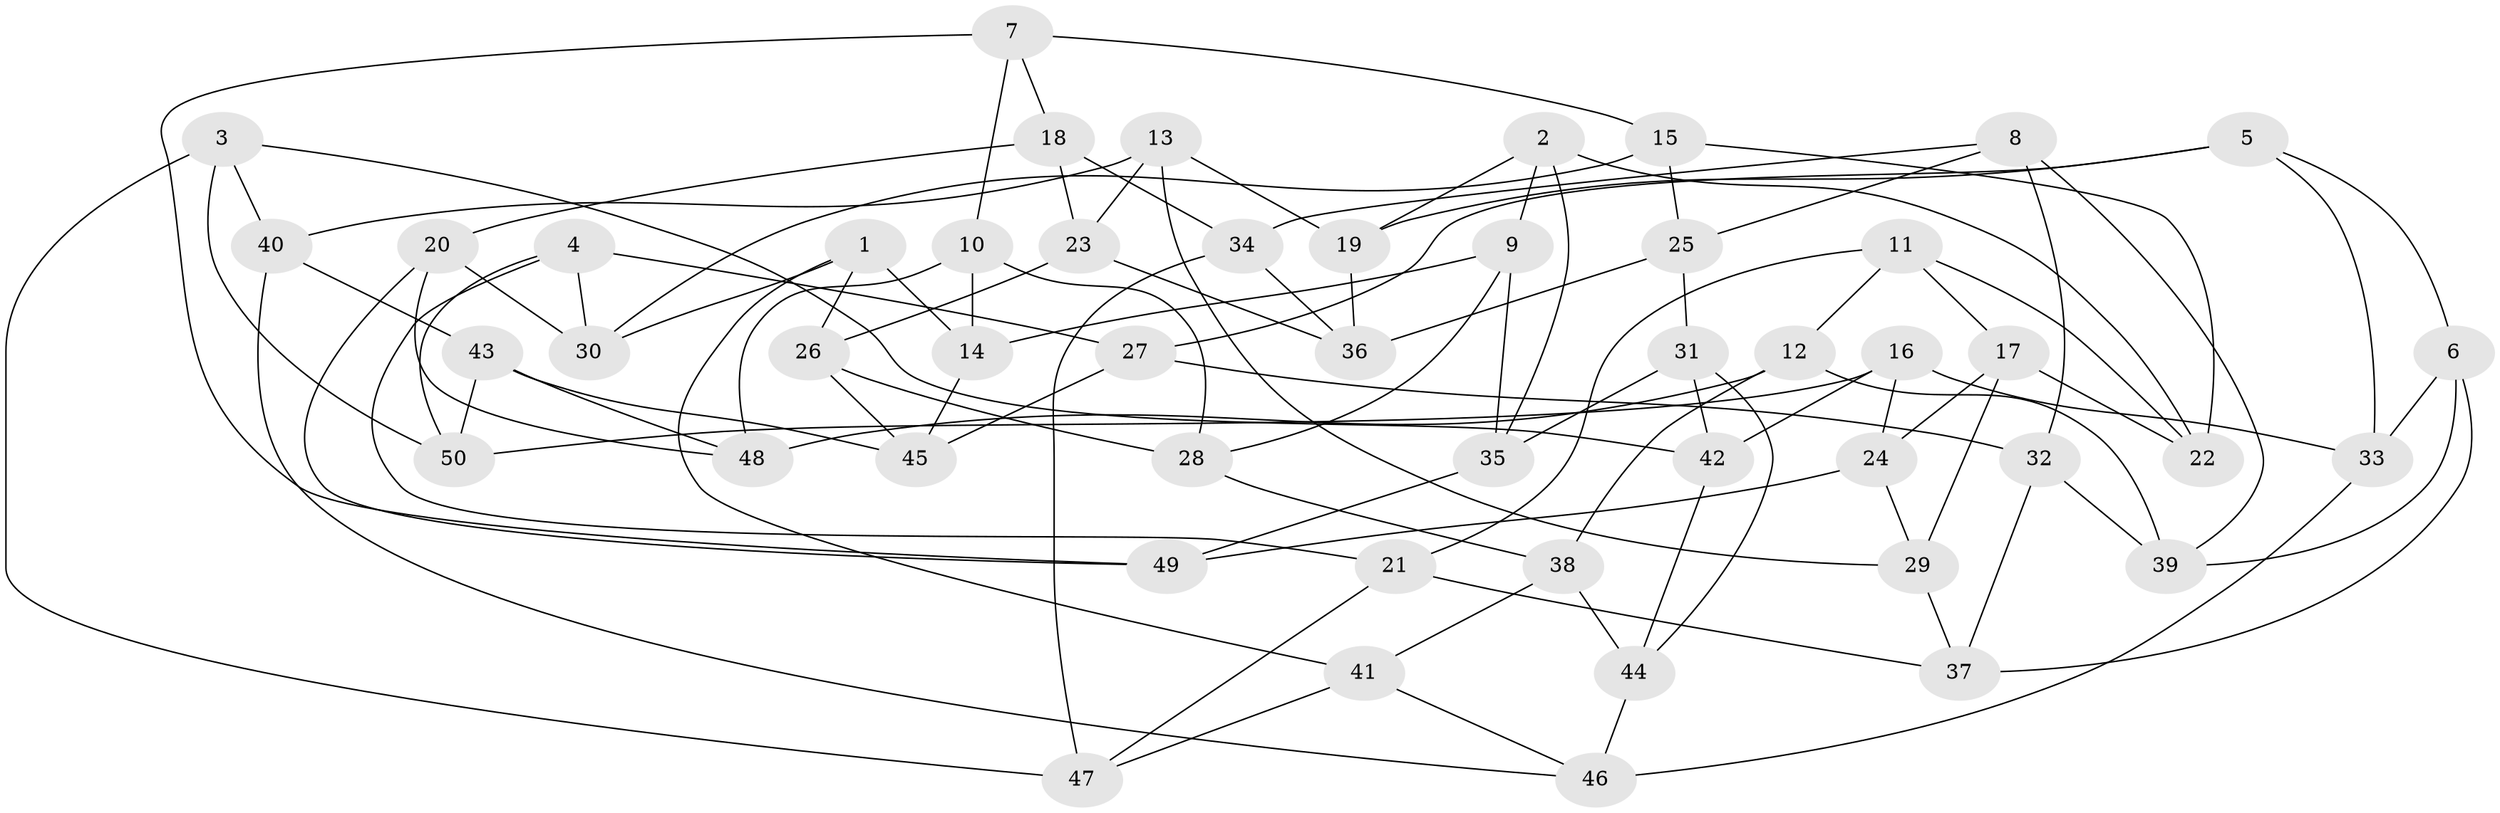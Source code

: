 // coarse degree distribution, {5: 0.2571428571428571, 4: 0.45714285714285713, 6: 0.14285714285714285, 3: 0.14285714285714285}
// Generated by graph-tools (version 1.1) at 2025/38/03/04/25 23:38:19]
// undirected, 50 vertices, 100 edges
graph export_dot {
  node [color=gray90,style=filled];
  1;
  2;
  3;
  4;
  5;
  6;
  7;
  8;
  9;
  10;
  11;
  12;
  13;
  14;
  15;
  16;
  17;
  18;
  19;
  20;
  21;
  22;
  23;
  24;
  25;
  26;
  27;
  28;
  29;
  30;
  31;
  32;
  33;
  34;
  35;
  36;
  37;
  38;
  39;
  40;
  41;
  42;
  43;
  44;
  45;
  46;
  47;
  48;
  49;
  50;
  1 -- 30;
  1 -- 41;
  1 -- 14;
  1 -- 26;
  2 -- 35;
  2 -- 22;
  2 -- 9;
  2 -- 19;
  3 -- 47;
  3 -- 40;
  3 -- 50;
  3 -- 42;
  4 -- 30;
  4 -- 27;
  4 -- 21;
  4 -- 50;
  5 -- 19;
  5 -- 27;
  5 -- 6;
  5 -- 33;
  6 -- 33;
  6 -- 39;
  6 -- 37;
  7 -- 10;
  7 -- 15;
  7 -- 18;
  7 -- 49;
  8 -- 32;
  8 -- 25;
  8 -- 39;
  8 -- 34;
  9 -- 35;
  9 -- 14;
  9 -- 28;
  10 -- 14;
  10 -- 48;
  10 -- 28;
  11 -- 21;
  11 -- 12;
  11 -- 22;
  11 -- 17;
  12 -- 48;
  12 -- 39;
  12 -- 38;
  13 -- 29;
  13 -- 40;
  13 -- 19;
  13 -- 23;
  14 -- 45;
  15 -- 30;
  15 -- 22;
  15 -- 25;
  16 -- 24;
  16 -- 42;
  16 -- 33;
  16 -- 50;
  17 -- 22;
  17 -- 29;
  17 -- 24;
  18 -- 34;
  18 -- 23;
  18 -- 20;
  19 -- 36;
  20 -- 49;
  20 -- 30;
  20 -- 48;
  21 -- 37;
  21 -- 47;
  23 -- 26;
  23 -- 36;
  24 -- 49;
  24 -- 29;
  25 -- 36;
  25 -- 31;
  26 -- 28;
  26 -- 45;
  27 -- 32;
  27 -- 45;
  28 -- 38;
  29 -- 37;
  31 -- 35;
  31 -- 42;
  31 -- 44;
  32 -- 39;
  32 -- 37;
  33 -- 46;
  34 -- 47;
  34 -- 36;
  35 -- 49;
  38 -- 44;
  38 -- 41;
  40 -- 43;
  40 -- 46;
  41 -- 46;
  41 -- 47;
  42 -- 44;
  43 -- 48;
  43 -- 50;
  43 -- 45;
  44 -- 46;
}
